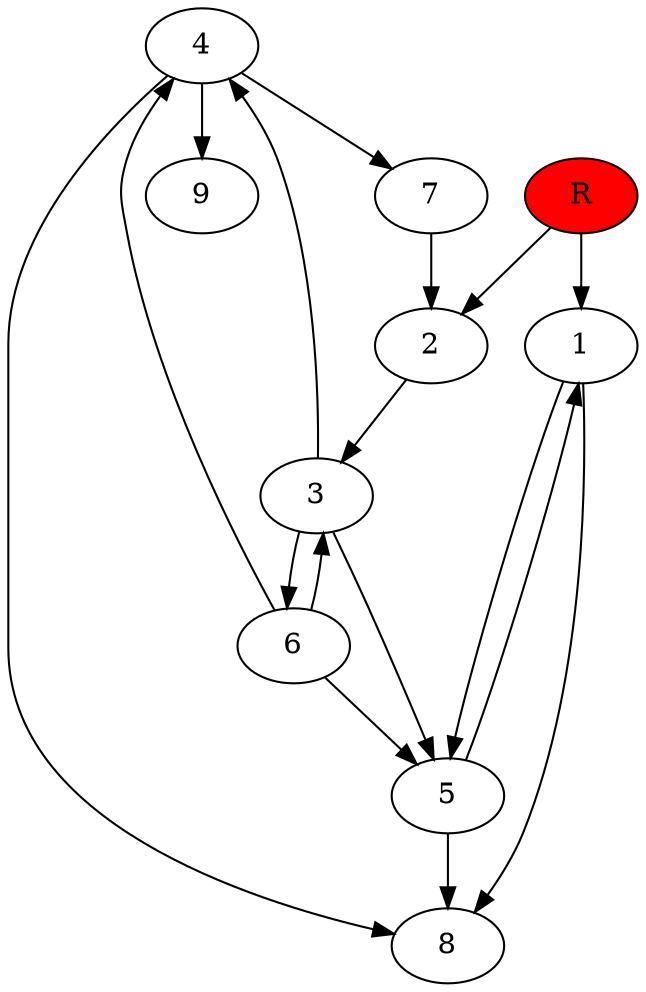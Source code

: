 digraph prb445 {
	1
	2
	3
	4
	5
	6
	7
	8
	R [fillcolor="#ff0000" style=filled]
	1 -> 5
	1 -> 8
	2 -> 3
	3 -> 4
	3 -> 5
	3 -> 6
	4 -> 7
	4 -> 8
	4 -> 9
	5 -> 1
	5 -> 8
	6 -> 3
	6 -> 4
	6 -> 5
	7 -> 2
	R -> 1
	R -> 2
}
